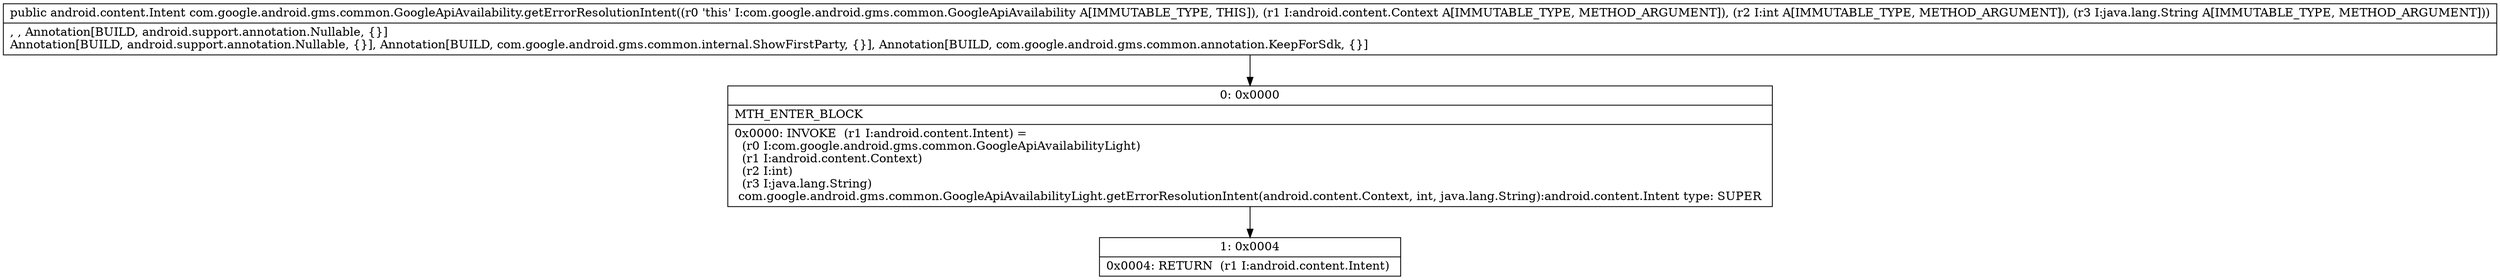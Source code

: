 digraph "CFG forcom.google.android.gms.common.GoogleApiAvailability.getErrorResolutionIntent(Landroid\/content\/Context;ILjava\/lang\/String;)Landroid\/content\/Intent;" {
Node_0 [shape=record,label="{0\:\ 0x0000|MTH_ENTER_BLOCK\l|0x0000: INVOKE  (r1 I:android.content.Intent) = \l  (r0 I:com.google.android.gms.common.GoogleApiAvailabilityLight)\l  (r1 I:android.content.Context)\l  (r2 I:int)\l  (r3 I:java.lang.String)\l com.google.android.gms.common.GoogleApiAvailabilityLight.getErrorResolutionIntent(android.content.Context, int, java.lang.String):android.content.Intent type: SUPER \l}"];
Node_1 [shape=record,label="{1\:\ 0x0004|0x0004: RETURN  (r1 I:android.content.Intent) \l}"];
MethodNode[shape=record,label="{public android.content.Intent com.google.android.gms.common.GoogleApiAvailability.getErrorResolutionIntent((r0 'this' I:com.google.android.gms.common.GoogleApiAvailability A[IMMUTABLE_TYPE, THIS]), (r1 I:android.content.Context A[IMMUTABLE_TYPE, METHOD_ARGUMENT]), (r2 I:int A[IMMUTABLE_TYPE, METHOD_ARGUMENT]), (r3 I:java.lang.String A[IMMUTABLE_TYPE, METHOD_ARGUMENT]))  | , , Annotation[BUILD, android.support.annotation.Nullable, \{\}]\lAnnotation[BUILD, android.support.annotation.Nullable, \{\}], Annotation[BUILD, com.google.android.gms.common.internal.ShowFirstParty, \{\}], Annotation[BUILD, com.google.android.gms.common.annotation.KeepForSdk, \{\}]\l}"];
MethodNode -> Node_0;
Node_0 -> Node_1;
}

